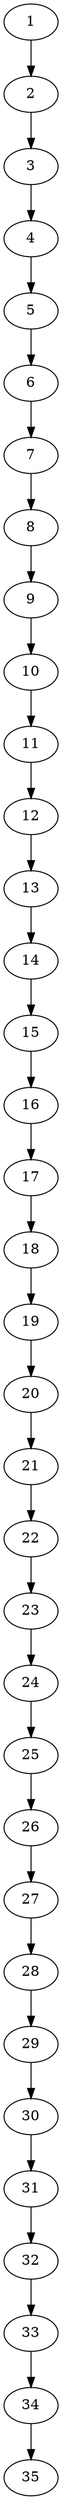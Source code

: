 // DAG automatically generated by daggen at Thu Oct  3 14:05:36 2019
// ./daggen --dot -n 35 --ccr 0.4 --fat 0.1 --regular 0.9 --density 0.7 --mindata 5242880 --maxdata 52428800 
digraph G {
  1 [size="50037760", alpha="0.09", expect_size="20015104"] 
  1 -> 2 [size ="20015104"]
  2 [size="84792320", alpha="0.20", expect_size="33916928"] 
  2 -> 3 [size ="33916928"]
  3 [size="95943680", alpha="0.16", expect_size="38377472"] 
  3 -> 4 [size ="38377472"]
  4 [size="117649920", alpha="0.14", expect_size="47059968"] 
  4 -> 5 [size ="47059968"]
  5 [size="80588800", alpha="0.09", expect_size="32235520"] 
  5 -> 6 [size ="32235520"]
  6 [size="76047360", alpha="0.07", expect_size="30418944"] 
  6 -> 7 [size ="30418944"]
  7 [size="24240640", alpha="0.07", expect_size="9696256"] 
  7 -> 8 [size ="9696256"]
  8 [size="55969280", alpha="0.02", expect_size="22387712"] 
  8 -> 9 [size ="22387712"]
  9 [size="78763520", alpha="0.15", expect_size="31505408"] 
  9 -> 10 [size ="31505408"]
  10 [size="65835520", alpha="0.17", expect_size="26334208"] 
  10 -> 11 [size ="26334208"]
  11 [size="33256960", alpha="0.03", expect_size="13302784"] 
  11 -> 12 [size ="13302784"]
  12 [size="88952320", alpha="0.11", expect_size="35580928"] 
  12 -> 13 [size ="35580928"]
  13 [size="86991360", alpha="0.17", expect_size="34796544"] 
  13 -> 14 [size ="34796544"]
  14 [size="61317120", alpha="0.00", expect_size="24526848"] 
  14 -> 15 [size ="24526848"]
  15 [size="28047360", alpha="0.17", expect_size="11218944"] 
  15 -> 16 [size ="11218944"]
  16 [size="81164800", alpha="0.00", expect_size="32465920"] 
  16 -> 17 [size ="32465920"]
  17 [size="124984320", alpha="0.19", expect_size="49993728"] 
  17 -> 18 [size ="49993728"]
  18 [size="51210240", alpha="0.16", expect_size="20484096"] 
  18 -> 19 [size ="20484096"]
  19 [size="61286400", alpha="0.18", expect_size="24514560"] 
  19 -> 20 [size ="24514560"]
  20 [size="31557120", alpha="0.06", expect_size="12622848"] 
  20 -> 21 [size ="12622848"]
  21 [size="15226880", alpha="0.01", expect_size="6090752"] 
  21 -> 22 [size ="6090752"]
  22 [size="31987200", alpha="0.08", expect_size="12794880"] 
  22 -> 23 [size ="12794880"]
  23 [size="98746880", alpha="0.08", expect_size="39498752"] 
  23 -> 24 [size ="39498752"]
  24 [size="80545280", alpha="0.07", expect_size="32218112"] 
  24 -> 25 [size ="32218112"]
  25 [size="81218560", alpha="0.17", expect_size="32487424"] 
  25 -> 26 [size ="32487424"]
  26 [size="61847040", alpha="0.18", expect_size="24738816"] 
  26 -> 27 [size ="24738816"]
  27 [size="62540800", alpha="0.00", expect_size="25016320"] 
  27 -> 28 [size ="25016320"]
  28 [size="58723840", alpha="0.10", expect_size="23489536"] 
  28 -> 29 [size ="23489536"]
  29 [size="35189760", alpha="0.11", expect_size="14075904"] 
  29 -> 30 [size ="14075904"]
  30 [size="21342720", alpha="0.01", expect_size="8537088"] 
  30 -> 31 [size ="8537088"]
  31 [size="57006080", alpha="0.14", expect_size="22802432"] 
  31 -> 32 [size ="22802432"]
  32 [size="61148160", alpha="0.01", expect_size="24459264"] 
  32 -> 33 [size ="24459264"]
  33 [size="105456640", alpha="0.19", expect_size="42182656"] 
  33 -> 34 [size ="42182656"]
  34 [size="36835840", alpha="0.06", expect_size="14734336"] 
  34 -> 35 [size ="14734336"]
  35 [size="77800960", alpha="0.16", expect_size="31120384"] 
}
